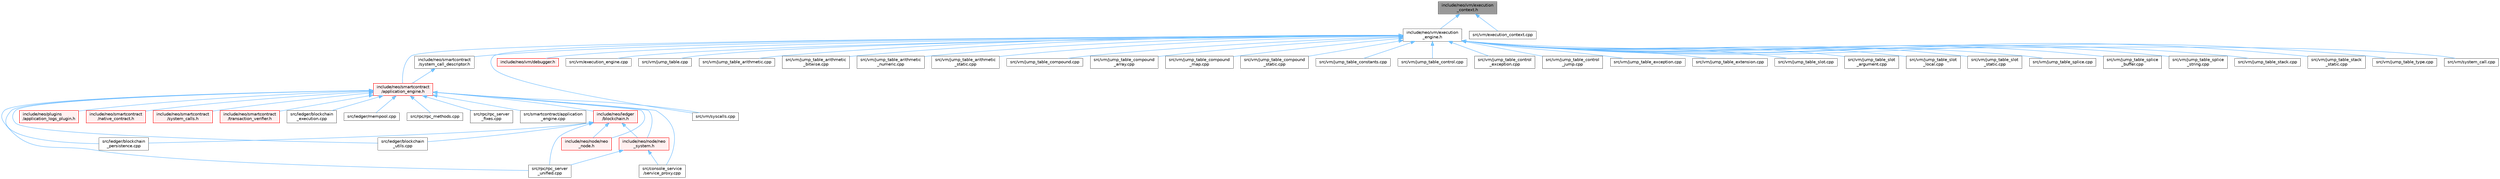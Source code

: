 digraph "include/neo/vm/execution_context.h"
{
 // LATEX_PDF_SIZE
  bgcolor="transparent";
  edge [fontname=Helvetica,fontsize=10,labelfontname=Helvetica,labelfontsize=10];
  node [fontname=Helvetica,fontsize=10,shape=box,height=0.2,width=0.4];
  Node1 [id="Node000001",label="include/neo/vm/execution\l_context.h",height=0.2,width=0.4,color="gray40", fillcolor="grey60", style="filled", fontcolor="black",tooltip=" "];
  Node1 -> Node2 [id="edge1_Node000001_Node000002",dir="back",color="steelblue1",style="solid",tooltip=" "];
  Node2 [id="Node000002",label="include/neo/vm/execution\l_engine.h",height=0.2,width=0.4,color="grey40", fillcolor="white", style="filled",URL="$execution__engine_8h.html",tooltip=" "];
  Node2 -> Node3 [id="edge2_Node000002_Node000003",dir="back",color="steelblue1",style="solid",tooltip=" "];
  Node3 [id="Node000003",label="include/neo/smartcontract\l/application_engine.h",height=0.2,width=0.4,color="red", fillcolor="#FFF0F0", style="filled",URL="$application__engine_8h.html",tooltip=" "];
  Node3 -> Node4 [id="edge3_Node000003_Node000004",dir="back",color="steelblue1",style="solid",tooltip=" "];
  Node4 [id="Node000004",label="include/neo/ledger\l/blockchain.h",height=0.2,width=0.4,color="red", fillcolor="#FFF0F0", style="filled",URL="$blockchain_8h.html",tooltip=" "];
  Node4 -> Node10 [id="edge4_Node000004_Node000010",dir="back",color="steelblue1",style="solid",tooltip=" "];
  Node10 [id="Node000010",label="include/neo/node/neo\l_node.h",height=0.2,width=0.4,color="red", fillcolor="#FFF0F0", style="filled",URL="$neo__node_8h.html",tooltip=" "];
  Node4 -> Node89 [id="edge5_Node000004_Node000089",dir="back",color="steelblue1",style="solid",tooltip=" "];
  Node89 [id="Node000089",label="include/neo/node/neo\l_system.h",height=0.2,width=0.4,color="red", fillcolor="#FFF0F0", style="filled",URL="$node_2neo__system_8h.html",tooltip=" "];
  Node89 -> Node93 [id="edge6_Node000089_Node000093",dir="back",color="steelblue1",style="solid",tooltip=" "];
  Node93 [id="Node000093",label="src/console_service\l/service_proxy.cpp",height=0.2,width=0.4,color="grey40", fillcolor="white", style="filled",URL="$service__proxy_8cpp.html",tooltip=" "];
  Node89 -> Node78 [id="edge7_Node000089_Node000078",dir="back",color="steelblue1",style="solid",tooltip=" "];
  Node78 [id="Node000078",label="src/rpc/rpc_server\l_unified.cpp",height=0.2,width=0.4,color="grey40", fillcolor="white", style="filled",URL="$rpc__server__unified_8cpp.html",tooltip=" "];
  Node4 -> Node24 [id="edge8_Node000004_Node000024",dir="back",color="steelblue1",style="solid",tooltip=" "];
  Node24 [id="Node000024",label="src/ledger/blockchain\l_persistence.cpp",height=0.2,width=0.4,color="grey40", fillcolor="white", style="filled",URL="$blockchain__persistence_8cpp.html",tooltip=" "];
  Node4 -> Node25 [id="edge9_Node000004_Node000025",dir="back",color="steelblue1",style="solid",tooltip=" "];
  Node25 [id="Node000025",label="src/ledger/blockchain\l_utils.cpp",height=0.2,width=0.4,color="grey40", fillcolor="white", style="filled",URL="$blockchain__utils_8cpp.html",tooltip=" "];
  Node4 -> Node78 [id="edge10_Node000004_Node000078",dir="back",color="steelblue1",style="solid",tooltip=" "];
  Node3 -> Node10 [id="edge11_Node000003_Node000010",dir="back",color="steelblue1",style="solid",tooltip=" "];
  Node3 -> Node89 [id="edge12_Node000003_Node000089",dir="back",color="steelblue1",style="solid",tooltip=" "];
  Node3 -> Node53 [id="edge13_Node000003_Node000053",dir="back",color="steelblue1",style="solid",tooltip=" "];
  Node53 [id="Node000053",label="include/neo/plugins\l/application_logs_plugin.h",height=0.2,width=0.4,color="red", fillcolor="#FFF0F0", style="filled",URL="$application__logs__plugin_8h.html",tooltip=" "];
  Node3 -> Node102 [id="edge14_Node000003_Node000102",dir="back",color="steelblue1",style="solid",tooltip=" "];
  Node102 [id="Node000102",label="include/neo/smartcontract\l/native_contract.h",height=0.2,width=0.4,color="red", fillcolor="#FFF0F0", style="filled",URL="$native__contract_8h.html",tooltip=" "];
  Node3 -> Node104 [id="edge15_Node000003_Node000104",dir="back",color="steelblue1",style="solid",tooltip=" "];
  Node104 [id="Node000104",label="include/neo/smartcontract\l/system_calls.h",height=0.2,width=0.4,color="red", fillcolor="#FFF0F0", style="filled",URL="$system__calls_8h.html",tooltip=" "];
  Node3 -> Node111 [id="edge16_Node000003_Node000111",dir="back",color="steelblue1",style="solid",tooltip=" "];
  Node111 [id="Node000111",label="include/neo/smartcontract\l/transaction_verifier.h",height=0.2,width=0.4,color="red", fillcolor="#FFF0F0", style="filled",URL="$transaction__verifier_8h.html",tooltip=" "];
  Node3 -> Node93 [id="edge17_Node000003_Node000093",dir="back",color="steelblue1",style="solid",tooltip=" "];
  Node3 -> Node114 [id="edge18_Node000003_Node000114",dir="back",color="steelblue1",style="solid",tooltip=" "];
  Node114 [id="Node000114",label="src/ledger/blockchain\l_execution.cpp",height=0.2,width=0.4,color="grey40", fillcolor="white", style="filled",URL="$blockchain__execution_8cpp.html",tooltip=" "];
  Node3 -> Node24 [id="edge19_Node000003_Node000024",dir="back",color="steelblue1",style="solid",tooltip=" "];
  Node3 -> Node25 [id="edge20_Node000003_Node000025",dir="back",color="steelblue1",style="solid",tooltip=" "];
  Node3 -> Node26 [id="edge21_Node000003_Node000026",dir="back",color="steelblue1",style="solid",tooltip=" "];
  Node26 [id="Node000026",label="src/ledger/mempool.cpp",height=0.2,width=0.4,color="grey40", fillcolor="white", style="filled",URL="$mempool_8cpp.html",tooltip=" "];
  Node3 -> Node91 [id="edge22_Node000003_Node000091",dir="back",color="steelblue1",style="solid",tooltip=" "];
  Node91 [id="Node000091",label="src/rpc/rpc_methods.cpp",height=0.2,width=0.4,color="grey40", fillcolor="white", style="filled",URL="$rpc__methods_8cpp.html",tooltip=" "];
  Node3 -> Node75 [id="edge23_Node000003_Node000075",dir="back",color="steelblue1",style="solid",tooltip=" "];
  Node75 [id="Node000075",label="src/rpc/rpc_server\l_fixes.cpp",height=0.2,width=0.4,color="grey40", fillcolor="white", style="filled",URL="$rpc__server__fixes_8cpp.html",tooltip=" "];
  Node3 -> Node78 [id="edge24_Node000003_Node000078",dir="back",color="steelblue1",style="solid",tooltip=" "];
  Node3 -> Node115 [id="edge25_Node000003_Node000115",dir="back",color="steelblue1",style="solid",tooltip=" "];
  Node115 [id="Node000115",label="src/smartcontract/application\l_engine.cpp",height=0.2,width=0.4,color="grey40", fillcolor="white", style="filled",URL="$application__engine_8cpp.html",tooltip=" "];
  Node3 -> Node145 [id="edge26_Node000003_Node000145",dir="back",color="steelblue1",style="solid",tooltip=" "];
  Node145 [id="Node000145",label="src/vm/syscalls.cpp",height=0.2,width=0.4,color="grey40", fillcolor="white", style="filled",URL="$syscalls_8cpp.html",tooltip=" "];
  Node2 -> Node146 [id="edge27_Node000002_Node000146",dir="back",color="steelblue1",style="solid",tooltip=" "];
  Node146 [id="Node000146",label="include/neo/smartcontract\l/system_call_descriptor.h",height=0.2,width=0.4,color="grey40", fillcolor="white", style="filled",URL="$system__call__descriptor_8h.html",tooltip=" "];
  Node146 -> Node3 [id="edge28_Node000146_Node000003",dir="back",color="steelblue1",style="solid",tooltip=" "];
  Node2 -> Node147 [id="edge29_Node000002_Node000147",dir="back",color="steelblue1",style="solid",tooltip=" "];
  Node147 [id="Node000147",label="include/neo/vm/debugger.h",height=0.2,width=0.4,color="red", fillcolor="#FFF0F0", style="filled",URL="$debugger_8h.html",tooltip=" "];
  Node2 -> Node149 [id="edge30_Node000002_Node000149",dir="back",color="steelblue1",style="solid",tooltip=" "];
  Node149 [id="Node000149",label="src/vm/execution_engine.cpp",height=0.2,width=0.4,color="grey40", fillcolor="white", style="filled",URL="$execution__engine_8cpp.html",tooltip=" "];
  Node2 -> Node150 [id="edge31_Node000002_Node000150",dir="back",color="steelblue1",style="solid",tooltip=" "];
  Node150 [id="Node000150",label="src/vm/jump_table.cpp",height=0.2,width=0.4,color="grey40", fillcolor="white", style="filled",URL="$jump__table_8cpp.html",tooltip=" "];
  Node2 -> Node151 [id="edge32_Node000002_Node000151",dir="back",color="steelblue1",style="solid",tooltip=" "];
  Node151 [id="Node000151",label="src/vm/jump_table_arithmetic.cpp",height=0.2,width=0.4,color="grey40", fillcolor="white", style="filled",URL="$jump__table__arithmetic_8cpp.html",tooltip=" "];
  Node2 -> Node152 [id="edge33_Node000002_Node000152",dir="back",color="steelblue1",style="solid",tooltip=" "];
  Node152 [id="Node000152",label="src/vm/jump_table_arithmetic\l_bitwise.cpp",height=0.2,width=0.4,color="grey40", fillcolor="white", style="filled",URL="$jump__table__arithmetic__bitwise_8cpp.html",tooltip=" "];
  Node2 -> Node153 [id="edge34_Node000002_Node000153",dir="back",color="steelblue1",style="solid",tooltip=" "];
  Node153 [id="Node000153",label="src/vm/jump_table_arithmetic\l_numeric.cpp",height=0.2,width=0.4,color="grey40", fillcolor="white", style="filled",URL="$jump__table__arithmetic__numeric_8cpp.html",tooltip=" "];
  Node2 -> Node154 [id="edge35_Node000002_Node000154",dir="back",color="steelblue1",style="solid",tooltip=" "];
  Node154 [id="Node000154",label="src/vm/jump_table_arithmetic\l_static.cpp",height=0.2,width=0.4,color="grey40", fillcolor="white", style="filled",URL="$jump__table__arithmetic__static_8cpp.html",tooltip=" "];
  Node2 -> Node155 [id="edge36_Node000002_Node000155",dir="back",color="steelblue1",style="solid",tooltip=" "];
  Node155 [id="Node000155",label="src/vm/jump_table_compound.cpp",height=0.2,width=0.4,color="grey40", fillcolor="white", style="filled",URL="$jump__table__compound_8cpp.html",tooltip=" "];
  Node2 -> Node156 [id="edge37_Node000002_Node000156",dir="back",color="steelblue1",style="solid",tooltip=" "];
  Node156 [id="Node000156",label="src/vm/jump_table_compound\l_array.cpp",height=0.2,width=0.4,color="grey40", fillcolor="white", style="filled",URL="$jump__table__compound__array_8cpp.html",tooltip=" "];
  Node2 -> Node157 [id="edge38_Node000002_Node000157",dir="back",color="steelblue1",style="solid",tooltip=" "];
  Node157 [id="Node000157",label="src/vm/jump_table_compound\l_map.cpp",height=0.2,width=0.4,color="grey40", fillcolor="white", style="filled",URL="$jump__table__compound__map_8cpp.html",tooltip=" "];
  Node2 -> Node158 [id="edge39_Node000002_Node000158",dir="back",color="steelblue1",style="solid",tooltip=" "];
  Node158 [id="Node000158",label="src/vm/jump_table_compound\l_static.cpp",height=0.2,width=0.4,color="grey40", fillcolor="white", style="filled",URL="$jump__table__compound__static_8cpp.html",tooltip=" "];
  Node2 -> Node159 [id="edge40_Node000002_Node000159",dir="back",color="steelblue1",style="solid",tooltip=" "];
  Node159 [id="Node000159",label="src/vm/jump_table_constants.cpp",height=0.2,width=0.4,color="grey40", fillcolor="white", style="filled",URL="$jump__table__constants_8cpp.html",tooltip=" "];
  Node2 -> Node160 [id="edge41_Node000002_Node000160",dir="back",color="steelblue1",style="solid",tooltip=" "];
  Node160 [id="Node000160",label="src/vm/jump_table_control.cpp",height=0.2,width=0.4,color="grey40", fillcolor="white", style="filled",URL="$jump__table__control_8cpp.html",tooltip=" "];
  Node2 -> Node161 [id="edge42_Node000002_Node000161",dir="back",color="steelblue1",style="solid",tooltip=" "];
  Node161 [id="Node000161",label="src/vm/jump_table_control\l_exception.cpp",height=0.2,width=0.4,color="grey40", fillcolor="white", style="filled",URL="$jump__table__control__exception_8cpp.html",tooltip=" "];
  Node2 -> Node162 [id="edge43_Node000002_Node000162",dir="back",color="steelblue1",style="solid",tooltip=" "];
  Node162 [id="Node000162",label="src/vm/jump_table_control\l_jump.cpp",height=0.2,width=0.4,color="grey40", fillcolor="white", style="filled",URL="$jump__table__control__jump_8cpp.html",tooltip=" "];
  Node2 -> Node163 [id="edge44_Node000002_Node000163",dir="back",color="steelblue1",style="solid",tooltip=" "];
  Node163 [id="Node000163",label="src/vm/jump_table_exception.cpp",height=0.2,width=0.4,color="grey40", fillcolor="white", style="filled",URL="$jump__table__exception_8cpp.html",tooltip=" "];
  Node2 -> Node164 [id="edge45_Node000002_Node000164",dir="back",color="steelblue1",style="solid",tooltip=" "];
  Node164 [id="Node000164",label="src/vm/jump_table_extension.cpp",height=0.2,width=0.4,color="grey40", fillcolor="white", style="filled",URL="$jump__table__extension_8cpp.html",tooltip=" "];
  Node2 -> Node165 [id="edge46_Node000002_Node000165",dir="back",color="steelblue1",style="solid",tooltip=" "];
  Node165 [id="Node000165",label="src/vm/jump_table_slot.cpp",height=0.2,width=0.4,color="grey40", fillcolor="white", style="filled",URL="$jump__table__slot_8cpp.html",tooltip=" "];
  Node2 -> Node166 [id="edge47_Node000002_Node000166",dir="back",color="steelblue1",style="solid",tooltip=" "];
  Node166 [id="Node000166",label="src/vm/jump_table_slot\l_argument.cpp",height=0.2,width=0.4,color="grey40", fillcolor="white", style="filled",URL="$jump__table__slot__argument_8cpp.html",tooltip=" "];
  Node2 -> Node167 [id="edge48_Node000002_Node000167",dir="back",color="steelblue1",style="solid",tooltip=" "];
  Node167 [id="Node000167",label="src/vm/jump_table_slot\l_local.cpp",height=0.2,width=0.4,color="grey40", fillcolor="white", style="filled",URL="$jump__table__slot__local_8cpp.html",tooltip=" "];
  Node2 -> Node168 [id="edge49_Node000002_Node000168",dir="back",color="steelblue1",style="solid",tooltip=" "];
  Node168 [id="Node000168",label="src/vm/jump_table_slot\l_static.cpp",height=0.2,width=0.4,color="grey40", fillcolor="white", style="filled",URL="$jump__table__slot__static_8cpp.html",tooltip=" "];
  Node2 -> Node169 [id="edge50_Node000002_Node000169",dir="back",color="steelblue1",style="solid",tooltip=" "];
  Node169 [id="Node000169",label="src/vm/jump_table_splice.cpp",height=0.2,width=0.4,color="grey40", fillcolor="white", style="filled",URL="$jump__table__splice_8cpp.html",tooltip=" "];
  Node2 -> Node170 [id="edge51_Node000002_Node000170",dir="back",color="steelblue1",style="solid",tooltip=" "];
  Node170 [id="Node000170",label="src/vm/jump_table_splice\l_buffer.cpp",height=0.2,width=0.4,color="grey40", fillcolor="white", style="filled",URL="$jump__table__splice__buffer_8cpp.html",tooltip=" "];
  Node2 -> Node171 [id="edge52_Node000002_Node000171",dir="back",color="steelblue1",style="solid",tooltip=" "];
  Node171 [id="Node000171",label="src/vm/jump_table_splice\l_string.cpp",height=0.2,width=0.4,color="grey40", fillcolor="white", style="filled",URL="$jump__table__splice__string_8cpp.html",tooltip=" "];
  Node2 -> Node172 [id="edge53_Node000002_Node000172",dir="back",color="steelblue1",style="solid",tooltip=" "];
  Node172 [id="Node000172",label="src/vm/jump_table_stack.cpp",height=0.2,width=0.4,color="grey40", fillcolor="white", style="filled",URL="$jump__table__stack_8cpp.html",tooltip=" "];
  Node2 -> Node173 [id="edge54_Node000002_Node000173",dir="back",color="steelblue1",style="solid",tooltip=" "];
  Node173 [id="Node000173",label="src/vm/jump_table_stack\l_static.cpp",height=0.2,width=0.4,color="grey40", fillcolor="white", style="filled",URL="$jump__table__stack__static_8cpp.html",tooltip=" "];
  Node2 -> Node174 [id="edge55_Node000002_Node000174",dir="back",color="steelblue1",style="solid",tooltip=" "];
  Node174 [id="Node000174",label="src/vm/jump_table_type.cpp",height=0.2,width=0.4,color="grey40", fillcolor="white", style="filled",URL="$jump__table__type_8cpp.html",tooltip=" "];
  Node2 -> Node145 [id="edge56_Node000002_Node000145",dir="back",color="steelblue1",style="solid",tooltip=" "];
  Node2 -> Node175 [id="edge57_Node000002_Node000175",dir="back",color="steelblue1",style="solid",tooltip=" "];
  Node175 [id="Node000175",label="src/vm/system_call.cpp",height=0.2,width=0.4,color="grey40", fillcolor="white", style="filled",URL="$system__call_8cpp.html",tooltip=" "];
  Node1 -> Node176 [id="edge58_Node000001_Node000176",dir="back",color="steelblue1",style="solid",tooltip=" "];
  Node176 [id="Node000176",label="src/vm/execution_context.cpp",height=0.2,width=0.4,color="grey40", fillcolor="white", style="filled",URL="$execution__context_8cpp.html",tooltip=" "];
}
